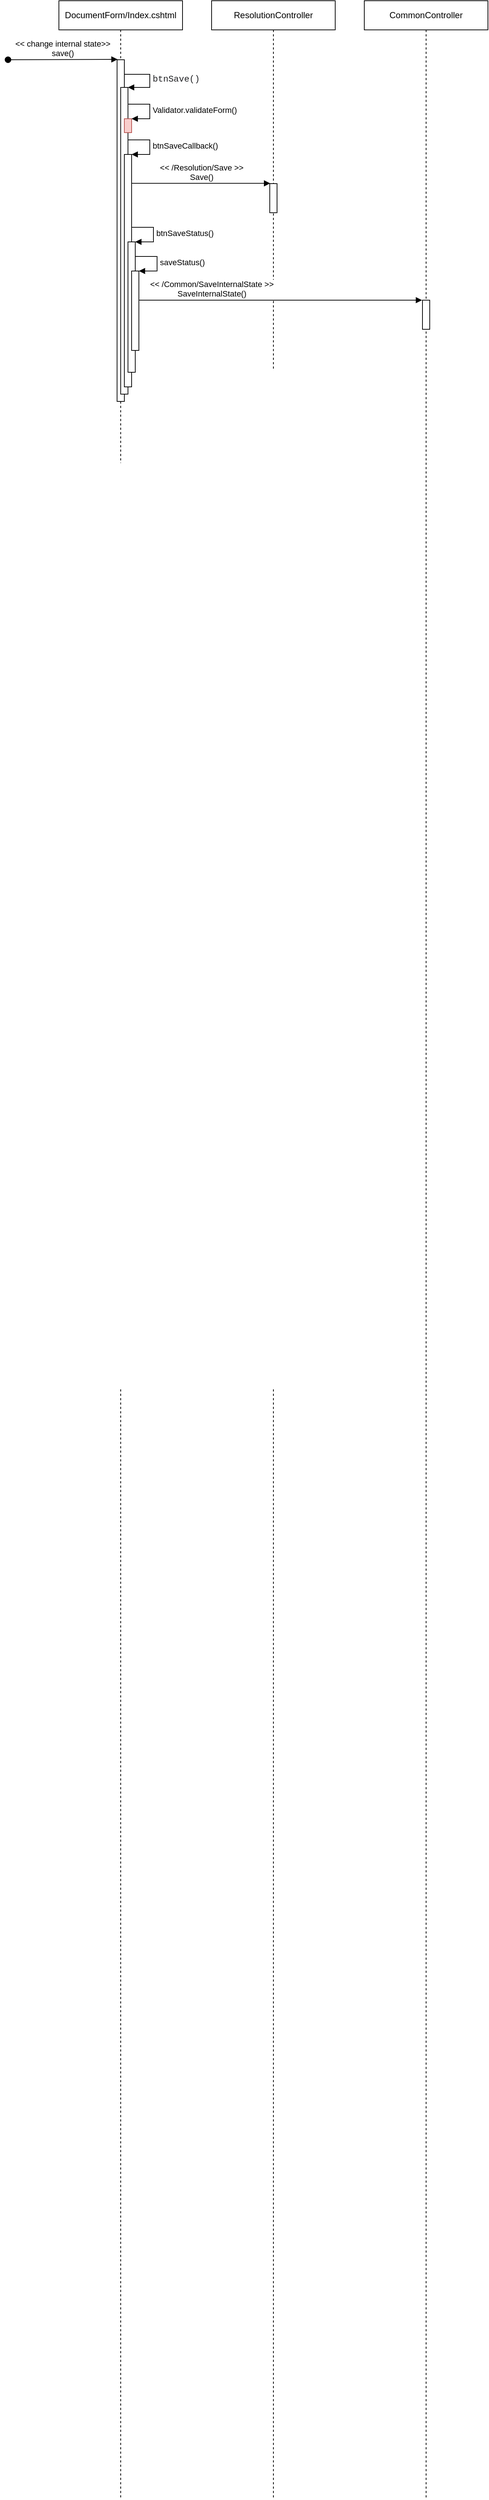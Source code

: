 <mxfile version="20.5.3" type="github">
  <diagram id="iafy8vLnpcnuuy3_OvVW" name="Страница 1">
    <mxGraphModel dx="1185" dy="762" grid="1" gridSize="10" guides="1" tooltips="1" connect="1" arrows="1" fold="1" page="1" pageScale="1" pageWidth="827" pageHeight="1169" math="0" shadow="0">
      <root>
        <mxCell id="0" />
        <mxCell id="1" parent="0" />
        <mxCell id="J9ldG81cEZ1e4UeyS67y-7" value="DocumentForm/Index.cshtml" style="shape=umlLifeline;perimeter=lifelinePerimeter;whiteSpace=wrap;html=1;container=1;collapsible=0;recursiveResize=0;outlineConnect=0;" vertex="1" parent="1">
          <mxGeometry x="110" y="39" width="170" height="3429" as="geometry" />
        </mxCell>
        <mxCell id="J9ldG81cEZ1e4UeyS67y-11" value="" style="html=1;points=[];perimeter=orthogonalPerimeter;" vertex="1" parent="J9ldG81cEZ1e4UeyS67y-7">
          <mxGeometry x="80" y="81" width="10" height="469" as="geometry" />
        </mxCell>
        <mxCell id="J9ldG81cEZ1e4UeyS67y-14" value="" style="html=1;points=[];perimeter=orthogonalPerimeter;" vertex="1" parent="J9ldG81cEZ1e4UeyS67y-7">
          <mxGeometry x="85" y="119" width="10" height="421" as="geometry" />
        </mxCell>
        <mxCell id="J9ldG81cEZ1e4UeyS67y-15" value="&lt;span style=&quot;color: rgb(32, 33, 36); font-family: consolas, &amp;quot;lucida console&amp;quot;, &amp;quot;courier new&amp;quot;, monospace; font-size: 12px;&quot;&gt;btnSave()&lt;/span&gt;" style="edgeStyle=orthogonalEdgeStyle;html=1;align=left;spacingLeft=2;endArrow=block;rounded=0;entryX=1;entryY=0;" edge="1" target="J9ldG81cEZ1e4UeyS67y-14" parent="J9ldG81cEZ1e4UeyS67y-7" source="J9ldG81cEZ1e4UeyS67y-11">
          <mxGeometry relative="1" as="geometry">
            <mxPoint x="95" y="101" as="sourcePoint" />
            <Array as="points">
              <mxPoint x="125" y="101" />
              <mxPoint x="125" y="119" />
            </Array>
          </mxGeometry>
        </mxCell>
        <mxCell id="J9ldG81cEZ1e4UeyS67y-19" value="" style="html=1;points=[];perimeter=orthogonalPerimeter;" vertex="1" parent="J9ldG81cEZ1e4UeyS67y-7">
          <mxGeometry x="90" y="211" width="10" height="319" as="geometry" />
        </mxCell>
        <mxCell id="J9ldG81cEZ1e4UeyS67y-20" value="btnSaveCallback()" style="edgeStyle=orthogonalEdgeStyle;html=1;align=left;spacingLeft=2;endArrow=block;rounded=0;entryX=1;entryY=0;" edge="1" target="J9ldG81cEZ1e4UeyS67y-19" parent="J9ldG81cEZ1e4UeyS67y-7" source="J9ldG81cEZ1e4UeyS67y-14">
          <mxGeometry relative="1" as="geometry">
            <mxPoint x="95" y="191" as="sourcePoint" />
            <Array as="points">
              <mxPoint x="125" y="191" />
              <mxPoint x="125" y="211" />
            </Array>
          </mxGeometry>
        </mxCell>
        <mxCell id="J9ldG81cEZ1e4UeyS67y-23" value="" style="html=1;points=[];perimeter=orthogonalPerimeter;" vertex="1" parent="J9ldG81cEZ1e4UeyS67y-7">
          <mxGeometry x="95" y="331" width="10" height="179" as="geometry" />
        </mxCell>
        <mxCell id="J9ldG81cEZ1e4UeyS67y-24" value="btnSaveStatus()" style="edgeStyle=orthogonalEdgeStyle;html=1;align=left;spacingLeft=2;endArrow=block;rounded=0;entryX=1;entryY=0;" edge="1" target="J9ldG81cEZ1e4UeyS67y-23" parent="J9ldG81cEZ1e4UeyS67y-7" source="J9ldG81cEZ1e4UeyS67y-19">
          <mxGeometry relative="1" as="geometry">
            <mxPoint x="100" y="311" as="sourcePoint" />
            <Array as="points">
              <mxPoint x="130" y="311" />
              <mxPoint x="130" y="331" />
            </Array>
          </mxGeometry>
        </mxCell>
        <mxCell id="J9ldG81cEZ1e4UeyS67y-25" value="" style="html=1;points=[];perimeter=orthogonalPerimeter;" vertex="1" parent="J9ldG81cEZ1e4UeyS67y-7">
          <mxGeometry x="100" y="371" width="10" height="109" as="geometry" />
        </mxCell>
        <mxCell id="J9ldG81cEZ1e4UeyS67y-26" value="saveStatus()" style="edgeStyle=orthogonalEdgeStyle;html=1;align=left;spacingLeft=2;endArrow=block;rounded=0;entryX=1;entryY=0;" edge="1" target="J9ldG81cEZ1e4UeyS67y-25" parent="J9ldG81cEZ1e4UeyS67y-7" source="J9ldG81cEZ1e4UeyS67y-23">
          <mxGeometry relative="1" as="geometry">
            <mxPoint x="105" y="351" as="sourcePoint" />
            <Array as="points">
              <mxPoint x="135" y="351" />
              <mxPoint x="135" y="371" />
            </Array>
          </mxGeometry>
        </mxCell>
        <mxCell id="J9ldG81cEZ1e4UeyS67y-8" value="&amp;lt;&amp;lt; change internal state&amp;gt;&amp;gt;&lt;br&gt;save()" style="html=1;verticalAlign=bottom;startArrow=oval;startFill=1;endArrow=block;startSize=8;rounded=0;entryX=0.07;entryY=-0.001;entryDx=0;entryDy=0;entryPerimeter=0;" edge="1" parent="1" target="J9ldG81cEZ1e4UeyS67y-11">
          <mxGeometry width="60" relative="1" as="geometry">
            <mxPoint x="40" y="120" as="sourcePoint" />
            <mxPoint x="190" y="120" as="targetPoint" />
          </mxGeometry>
        </mxCell>
        <mxCell id="J9ldG81cEZ1e4UeyS67y-9" value="ResolutionController" style="shape=umlLifeline;perimeter=lifelinePerimeter;whiteSpace=wrap;html=1;container=1;collapsible=0;recursiveResize=0;outlineConnect=0;" vertex="1" parent="1">
          <mxGeometry x="320" y="39" width="170" height="3429" as="geometry" />
        </mxCell>
        <mxCell id="J9ldG81cEZ1e4UeyS67y-12" value="" style="html=1;points=[];perimeter=orthogonalPerimeter;" vertex="1" parent="J9ldG81cEZ1e4UeyS67y-9">
          <mxGeometry x="80" y="251" width="10" height="40" as="geometry" />
        </mxCell>
        <mxCell id="J9ldG81cEZ1e4UeyS67y-10" value="CommonController" style="shape=umlLifeline;perimeter=lifelinePerimeter;whiteSpace=wrap;html=1;container=1;collapsible=0;recursiveResize=0;outlineConnect=0;" vertex="1" parent="1">
          <mxGeometry x="530" y="39" width="170" height="3429" as="geometry" />
        </mxCell>
        <mxCell id="J9ldG81cEZ1e4UeyS67y-21" value="" style="html=1;points=[];perimeter=orthogonalPerimeter;" vertex="1" parent="J9ldG81cEZ1e4UeyS67y-10">
          <mxGeometry x="80" y="411" width="10" height="40" as="geometry" />
        </mxCell>
        <mxCell id="J9ldG81cEZ1e4UeyS67y-13" value="&amp;lt;&amp;lt; /Resolution/Save &amp;gt;&amp;gt;&lt;br&gt;Save()" style="html=1;verticalAlign=bottom;endArrow=block;rounded=0;entryX=0.056;entryY=-0.008;entryDx=0;entryDy=0;entryPerimeter=0;" edge="1" parent="1" source="J9ldG81cEZ1e4UeyS67y-19" target="J9ldG81cEZ1e4UeyS67y-12">
          <mxGeometry width="80" relative="1" as="geometry">
            <mxPoint x="300" y="160" as="sourcePoint" />
            <mxPoint x="380" y="160" as="targetPoint" />
          </mxGeometry>
        </mxCell>
        <mxCell id="J9ldG81cEZ1e4UeyS67y-17" value="" style="html=1;points=[];perimeter=orthogonalPerimeter;fillColor=#f8cecc;strokeColor=#b85450;" vertex="1" parent="1">
          <mxGeometry x="200" y="201" width="10" height="19" as="geometry" />
        </mxCell>
        <mxCell id="J9ldG81cEZ1e4UeyS67y-18" value="Validator.validateForm()" style="edgeStyle=orthogonalEdgeStyle;html=1;align=left;spacingLeft=2;endArrow=block;rounded=0;entryX=1;entryY=0;" edge="1" target="J9ldG81cEZ1e4UeyS67y-17" parent="1" source="J9ldG81cEZ1e4UeyS67y-14">
          <mxGeometry relative="1" as="geometry">
            <mxPoint x="205" y="181" as="sourcePoint" />
            <Array as="points">
              <mxPoint x="235" y="181" />
              <mxPoint x="235" y="201" />
            </Array>
          </mxGeometry>
        </mxCell>
        <mxCell id="J9ldG81cEZ1e4UeyS67y-22" value="&amp;lt;&amp;lt; /Common/SaveInternalState &amp;gt;&amp;gt;&lt;br&gt;SaveInternalState()" style="html=1;verticalAlign=bottom;endArrow=block;rounded=0;entryX=-0.06;entryY=0;entryDx=0;entryDy=0;entryPerimeter=0;" edge="1" parent="1" source="J9ldG81cEZ1e4UeyS67y-25" target="J9ldG81cEZ1e4UeyS67y-21">
          <mxGeometry x="-0.486" width="80" relative="1" as="geometry">
            <mxPoint x="220" y="288.68" as="sourcePoint" />
            <mxPoint x="410.56" y="288.68" as="targetPoint" />
            <mxPoint as="offset" />
          </mxGeometry>
        </mxCell>
      </root>
    </mxGraphModel>
  </diagram>
</mxfile>

